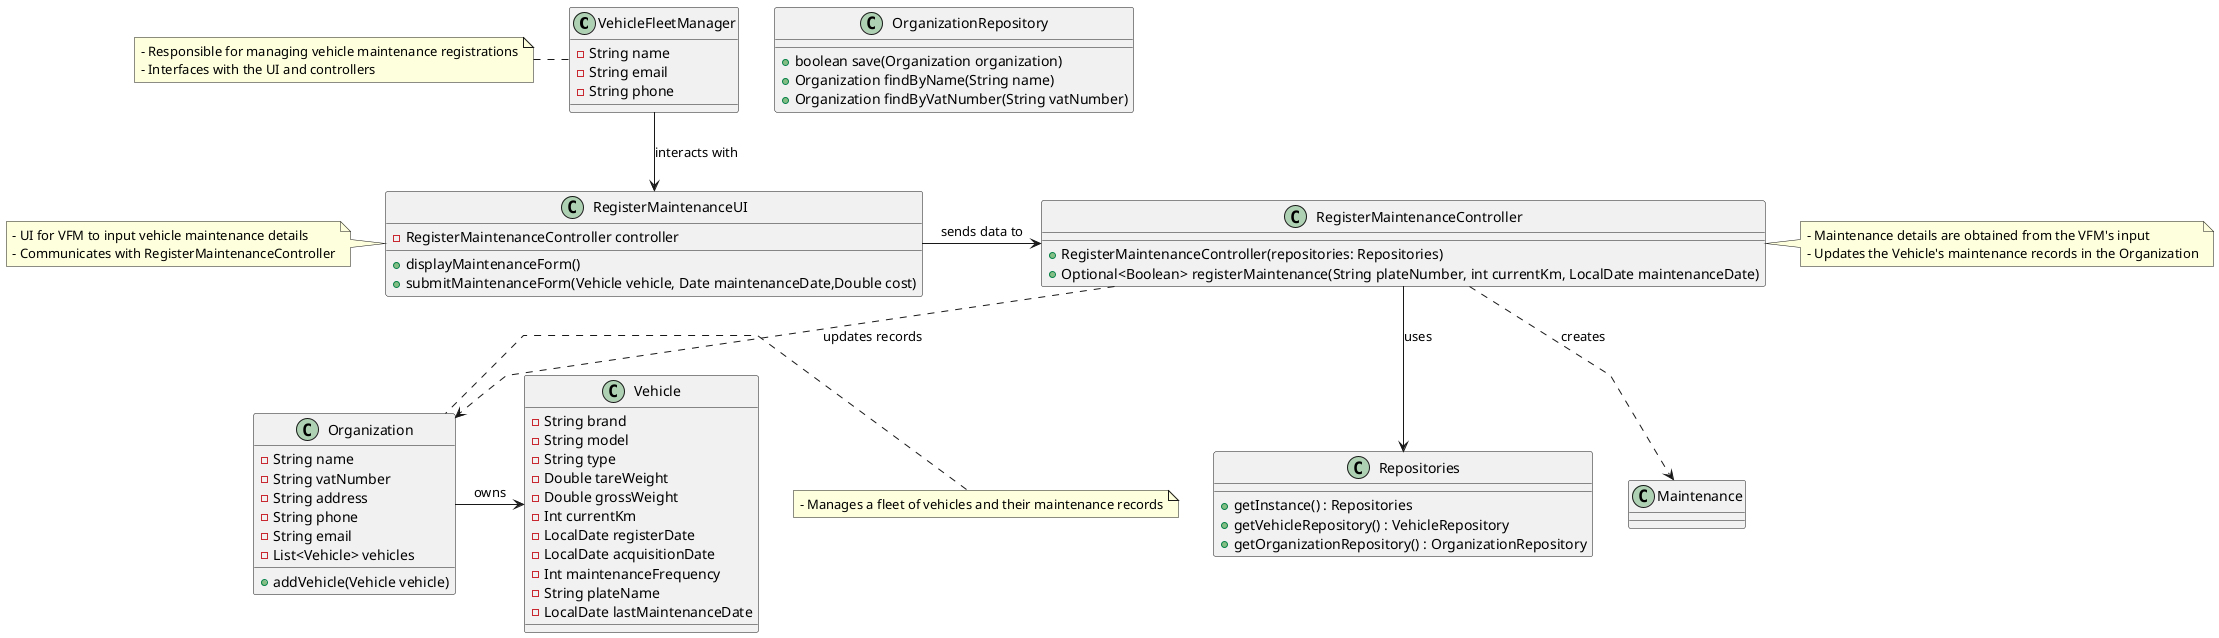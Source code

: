 @startuml
'skinparam monochrome true
skinparam packageStyle rectangle
skinparam shadowing false
skinparam linetype polyline
'skinparam linetype orto


class VehicleFleetManager {
  - String name
  - String email
  - String phone
}

class Vehicle {
  - String brand
  - String model
  - String type
  - Double tareWeight
  - Double grossWeight
  - Int currentKm
  - LocalDate registerDate
  - LocalDate acquisitionDate
  - Int maintenanceFrequency
  - String plateName
  - LocalDate lastMaintenanceDate
}

class Organization {
  - String name
  - String vatNumber
  - String address
  - String phone
  - String email
  - List<Vehicle> vehicles
  + addVehicle(Vehicle vehicle)
}

class OrganizationRepository {
  + boolean save(Organization organization)
  + Organization findByName(String name)
  + Organization findByVatNumber(String vatNumber)
}

class Repositories {
  + getInstance() : Repositories
  + getVehicleRepository() : VehicleRepository
  + getOrganizationRepository() : OrganizationRepository
}

class RegisterMaintenanceController {
  + RegisterMaintenanceController(repositories: Repositories)
  + Optional<Boolean> registerMaintenance(String plateNumber, int currentKm, LocalDate maintenanceDate)
}

class RegisterMaintenanceUI {
  - RegisterMaintenanceController controller
  + displayMaintenanceForm()
  + submitMaintenanceForm(Vehicle vehicle, Date maintenanceDate,Double cost)
}

note right of RegisterMaintenanceController
  - Maintenance details are obtained from the VFM's input
  - Updates the Vehicle's maintenance records in the Organization
end note

note left of RegisterMaintenanceUI
  - UI for VFM to input vehicle maintenance details
  - Communicates with RegisterMaintenanceController
end note

note left of Organization
  - Manages a fleet of vehicles and their maintenance records
end note

note left of VehicleFleetManager
  - Responsible for managing vehicle maintenance registrations
  - Interfaces with the UI and controllers
end note

VehicleFleetManager -down-> RegisterMaintenanceUI : interacts with
RegisterMaintenanceUI -right-> RegisterMaintenanceController : sends data to
RegisterMaintenanceController -down-> Repositories : uses
Organization -right-> Vehicle : owns
RegisterMaintenanceController ..> Maintenance : creates
RegisterMaintenanceController ..> Organization : updates records

@enduml
